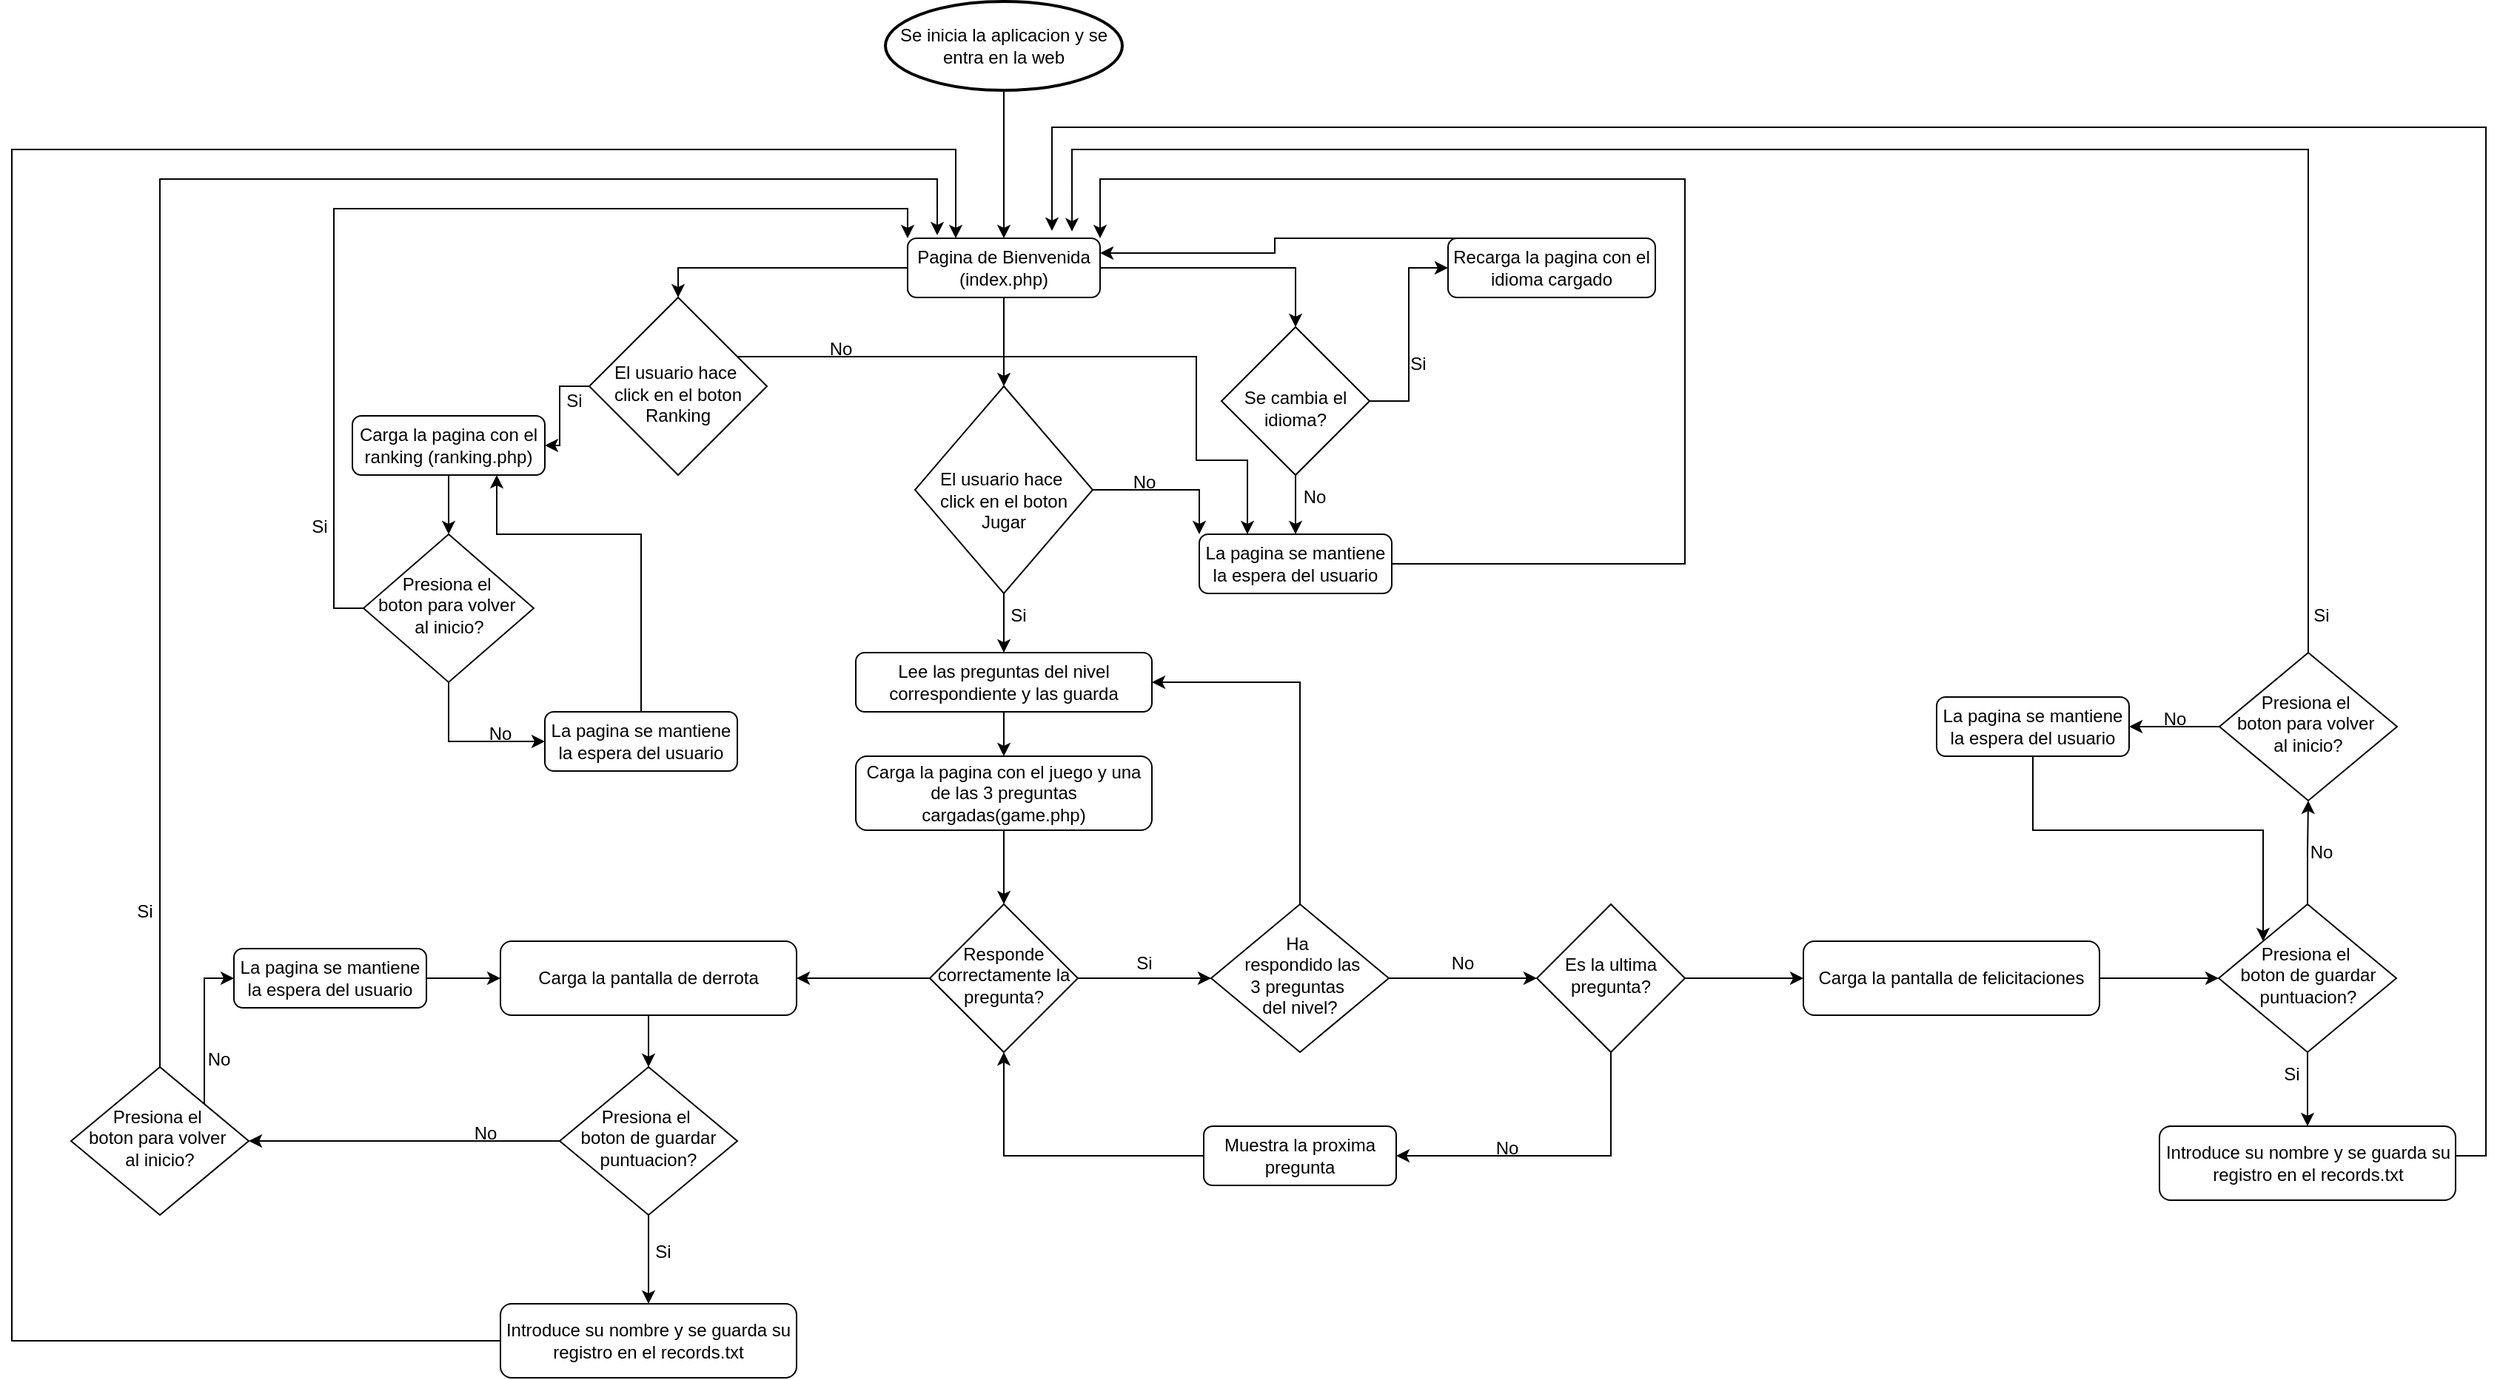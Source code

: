 <mxfile version="22.0.5" type="device">
  <diagram id="C5RBs43oDa-KdzZeNtuy" name="Page-1">
    <mxGraphModel dx="2193" dy="1867" grid="1" gridSize="10" guides="1" tooltips="1" connect="1" arrows="1" fold="1" page="1" pageScale="1" pageWidth="827" pageHeight="1169" math="0" shadow="0">
      <root>
        <mxCell id="WIyWlLk6GJQsqaUBKTNV-0" />
        <mxCell id="WIyWlLk6GJQsqaUBKTNV-1" parent="WIyWlLk6GJQsqaUBKTNV-0" />
        <mxCell id="jOGppjz87xmyUM8sD9id-5" value="" style="edgeStyle=orthogonalEdgeStyle;rounded=0;orthogonalLoop=1;jettySize=auto;html=1;" edge="1" parent="WIyWlLk6GJQsqaUBKTNV-1" source="jOGppjz87xmyUM8sD9id-0" target="jOGppjz87xmyUM8sD9id-3">
          <mxGeometry relative="1" as="geometry" />
        </mxCell>
        <mxCell id="jOGppjz87xmyUM8sD9id-27" value="" style="edgeStyle=orthogonalEdgeStyle;rounded=0;orthogonalLoop=1;jettySize=auto;html=1;" edge="1" parent="WIyWlLk6GJQsqaUBKTNV-1" source="jOGppjz87xmyUM8sD9id-0" target="jOGppjz87xmyUM8sD9id-18">
          <mxGeometry relative="1" as="geometry" />
        </mxCell>
        <mxCell id="jOGppjz87xmyUM8sD9id-0" value="&lt;div&gt;Pagina de Bienvenida&lt;/div&gt;&lt;div&gt;(index.php)&lt;br&gt;&lt;/div&gt;" style="rounded=1;whiteSpace=wrap;html=1;fontSize=12;glass=0;strokeWidth=1;shadow=0;" vertex="1" parent="WIyWlLk6GJQsqaUBKTNV-1">
          <mxGeometry x="355" y="160" width="130" height="40" as="geometry" />
        </mxCell>
        <mxCell id="jOGppjz87xmyUM8sD9id-2" value="" style="edgeStyle=orthogonalEdgeStyle;rounded=0;orthogonalLoop=1;jettySize=auto;html=1;" edge="1" parent="WIyWlLk6GJQsqaUBKTNV-1" source="jOGppjz87xmyUM8sD9id-1" target="jOGppjz87xmyUM8sD9id-0">
          <mxGeometry relative="1" as="geometry" />
        </mxCell>
        <mxCell id="jOGppjz87xmyUM8sD9id-1" value="Se inicia la aplicacion y se entra en la web" style="strokeWidth=2;html=1;shape=mxgraph.flowchart.start_1;whiteSpace=wrap;" vertex="1" parent="WIyWlLk6GJQsqaUBKTNV-1">
          <mxGeometry x="340" width="160" height="60" as="geometry" />
        </mxCell>
        <mxCell id="jOGppjz87xmyUM8sD9id-13" style="edgeStyle=orthogonalEdgeStyle;rounded=0;orthogonalLoop=1;jettySize=auto;html=1;exitX=1;exitY=0.5;exitDx=0;exitDy=0;entryX=0;entryY=0.5;entryDx=0;entryDy=0;" edge="1" parent="WIyWlLk6GJQsqaUBKTNV-1" source="jOGppjz87xmyUM8sD9id-3" target="jOGppjz87xmyUM8sD9id-12">
          <mxGeometry relative="1" as="geometry" />
        </mxCell>
        <mxCell id="jOGppjz87xmyUM8sD9id-16" value="" style="edgeStyle=orthogonalEdgeStyle;rounded=0;orthogonalLoop=1;jettySize=auto;html=1;" edge="1" parent="WIyWlLk6GJQsqaUBKTNV-1" source="jOGppjz87xmyUM8sD9id-3" target="jOGppjz87xmyUM8sD9id-15">
          <mxGeometry relative="1" as="geometry" />
        </mxCell>
        <mxCell id="jOGppjz87xmyUM8sD9id-3" value="&lt;div&gt;&lt;br&gt;&lt;/div&gt;&lt;div&gt;Se cambia el idioma?&lt;/div&gt;" style="rhombus;whiteSpace=wrap;html=1;shadow=0;fontFamily=Helvetica;fontSize=12;align=center;strokeWidth=1;spacing=6;spacingTop=-4;" vertex="1" parent="WIyWlLk6GJQsqaUBKTNV-1">
          <mxGeometry x="567" y="220" width="100" height="100" as="geometry" />
        </mxCell>
        <mxCell id="jOGppjz87xmyUM8sD9id-11" value="Si" style="text;html=1;strokeColor=none;fillColor=none;align=center;verticalAlign=middle;whiteSpace=wrap;rounded=0;" vertex="1" parent="WIyWlLk6GJQsqaUBKTNV-1">
          <mxGeometry x="670" y="230" width="60" height="30" as="geometry" />
        </mxCell>
        <mxCell id="jOGppjz87xmyUM8sD9id-14" style="edgeStyle=orthogonalEdgeStyle;rounded=0;orthogonalLoop=1;jettySize=auto;html=1;exitX=0.5;exitY=0;exitDx=0;exitDy=0;entryX=1;entryY=0.25;entryDx=0;entryDy=0;" edge="1" parent="WIyWlLk6GJQsqaUBKTNV-1" source="jOGppjz87xmyUM8sD9id-12" target="jOGppjz87xmyUM8sD9id-0">
          <mxGeometry relative="1" as="geometry">
            <Array as="points">
              <mxPoint x="603" y="160" />
              <mxPoint x="603" y="170" />
            </Array>
          </mxGeometry>
        </mxCell>
        <mxCell id="jOGppjz87xmyUM8sD9id-12" value="Recarga la pagina con el idioma cargado" style="rounded=1;whiteSpace=wrap;html=1;fontSize=12;glass=0;strokeWidth=1;shadow=0;" vertex="1" parent="WIyWlLk6GJQsqaUBKTNV-1">
          <mxGeometry x="720" y="160" width="140" height="40" as="geometry" />
        </mxCell>
        <mxCell id="jOGppjz87xmyUM8sD9id-30" style="edgeStyle=orthogonalEdgeStyle;rounded=0;orthogonalLoop=1;jettySize=auto;html=1;exitX=1;exitY=0.5;exitDx=0;exitDy=0;entryX=1;entryY=0;entryDx=0;entryDy=0;" edge="1" parent="WIyWlLk6GJQsqaUBKTNV-1" source="jOGppjz87xmyUM8sD9id-15" target="jOGppjz87xmyUM8sD9id-0">
          <mxGeometry relative="1" as="geometry">
            <Array as="points">
              <mxPoint x="880" y="380" />
              <mxPoint x="880" y="120" />
              <mxPoint x="485" y="120" />
            </Array>
          </mxGeometry>
        </mxCell>
        <mxCell id="jOGppjz87xmyUM8sD9id-15" value="La pagina se mantiene la espera del usuario" style="rounded=1;whiteSpace=wrap;html=1;fontSize=12;glass=0;strokeWidth=1;shadow=0;" vertex="1" parent="WIyWlLk6GJQsqaUBKTNV-1">
          <mxGeometry x="552" y="360" width="130" height="40" as="geometry" />
        </mxCell>
        <mxCell id="jOGppjz87xmyUM8sD9id-17" value="No" style="text;html=1;strokeColor=none;fillColor=none;align=center;verticalAlign=middle;whiteSpace=wrap;rounded=0;" vertex="1" parent="WIyWlLk6GJQsqaUBKTNV-1">
          <mxGeometry x="600" y="320" width="60" height="30" as="geometry" />
        </mxCell>
        <mxCell id="jOGppjz87xmyUM8sD9id-29" style="edgeStyle=orthogonalEdgeStyle;rounded=0;orthogonalLoop=1;jettySize=auto;html=1;exitX=1;exitY=0.5;exitDx=0;exitDy=0;entryX=0;entryY=0;entryDx=0;entryDy=0;" edge="1" parent="WIyWlLk6GJQsqaUBKTNV-1" source="jOGppjz87xmyUM8sD9id-18" target="jOGppjz87xmyUM8sD9id-15">
          <mxGeometry relative="1" as="geometry" />
        </mxCell>
        <mxCell id="jOGppjz87xmyUM8sD9id-59" style="edgeStyle=orthogonalEdgeStyle;rounded=0;orthogonalLoop=1;jettySize=auto;html=1;exitX=0.5;exitY=1;exitDx=0;exitDy=0;entryX=0.5;entryY=0;entryDx=0;entryDy=0;" edge="1" parent="WIyWlLk6GJQsqaUBKTNV-1" source="jOGppjz87xmyUM8sD9id-18" target="jOGppjz87xmyUM8sD9id-58">
          <mxGeometry relative="1" as="geometry" />
        </mxCell>
        <mxCell id="jOGppjz87xmyUM8sD9id-18" value="&lt;br&gt;&lt;div&gt;El usuario hace&amp;nbsp;&lt;/div&gt;&lt;div&gt;click en el boton Jugar&lt;/div&gt;" style="rhombus;whiteSpace=wrap;html=1;" vertex="1" parent="WIyWlLk6GJQsqaUBKTNV-1">
          <mxGeometry x="360" y="260" width="120" height="140" as="geometry" />
        </mxCell>
        <mxCell id="jOGppjz87xmyUM8sD9id-22" value="No" style="text;html=1;strokeColor=none;fillColor=none;align=center;verticalAlign=middle;whiteSpace=wrap;rounded=0;" vertex="1" parent="WIyWlLk6GJQsqaUBKTNV-1">
          <mxGeometry x="485" y="310" width="60" height="30" as="geometry" />
        </mxCell>
        <mxCell id="jOGppjz87xmyUM8sD9id-23" value="Si" style="text;html=1;strokeColor=none;fillColor=none;align=center;verticalAlign=middle;whiteSpace=wrap;rounded=0;" vertex="1" parent="WIyWlLk6GJQsqaUBKTNV-1">
          <mxGeometry x="400" y="400" width="60" height="30" as="geometry" />
        </mxCell>
        <mxCell id="jOGppjz87xmyUM8sD9id-43" value="" style="edgeStyle=orthogonalEdgeStyle;rounded=0;orthogonalLoop=1;jettySize=auto;html=1;" edge="1" parent="WIyWlLk6GJQsqaUBKTNV-1" source="jOGppjz87xmyUM8sD9id-24" target="jOGppjz87xmyUM8sD9id-42">
          <mxGeometry relative="1" as="geometry" />
        </mxCell>
        <mxCell id="jOGppjz87xmyUM8sD9id-24" value="Carga la pagina con el juego y una de las 3 preguntas cargadas(game.php)" style="rounded=1;whiteSpace=wrap;html=1;fontSize=12;glass=0;strokeWidth=1;shadow=0;" vertex="1" parent="WIyWlLk6GJQsqaUBKTNV-1">
          <mxGeometry x="320" y="510" width="200" height="50" as="geometry" />
        </mxCell>
        <mxCell id="jOGppjz87xmyUM8sD9id-39" value="" style="edgeStyle=orthogonalEdgeStyle;rounded=0;orthogonalLoop=1;jettySize=auto;html=1;" edge="1" parent="WIyWlLk6GJQsqaUBKTNV-1" source="jOGppjz87xmyUM8sD9id-33" target="jOGppjz87xmyUM8sD9id-38">
          <mxGeometry relative="1" as="geometry" />
        </mxCell>
        <mxCell id="jOGppjz87xmyUM8sD9id-83" style="edgeStyle=orthogonalEdgeStyle;rounded=0;orthogonalLoop=1;jettySize=auto;html=1;exitX=1;exitY=1;exitDx=0;exitDy=0;entryX=0.25;entryY=0;entryDx=0;entryDy=0;" edge="1" parent="WIyWlLk6GJQsqaUBKTNV-1" source="jOGppjz87xmyUM8sD9id-33" target="jOGppjz87xmyUM8sD9id-15">
          <mxGeometry relative="1" as="geometry">
            <Array as="points">
              <mxPoint x="230" y="240" />
              <mxPoint x="550" y="240" />
              <mxPoint x="550" y="310" />
              <mxPoint x="585" y="310" />
            </Array>
          </mxGeometry>
        </mxCell>
        <mxCell id="jOGppjz87xmyUM8sD9id-33" value="&lt;br&gt;&lt;div&gt;El usuario hace&amp;nbsp;&lt;/div&gt;&lt;div&gt;click en el boton Ranking&lt;/div&gt;" style="rhombus;whiteSpace=wrap;html=1;shadow=0;fontFamily=Helvetica;fontSize=12;align=center;strokeWidth=1;spacing=6;spacingTop=-4;" vertex="1" parent="WIyWlLk6GJQsqaUBKTNV-1">
          <mxGeometry x="140" y="200" width="120" height="120" as="geometry" />
        </mxCell>
        <mxCell id="jOGppjz87xmyUM8sD9id-35" value="No" style="text;html=1;strokeColor=none;fillColor=none;align=center;verticalAlign=middle;whiteSpace=wrap;rounded=0;" vertex="1" parent="WIyWlLk6GJQsqaUBKTNV-1">
          <mxGeometry x="280" y="220" width="60" height="30" as="geometry" />
        </mxCell>
        <mxCell id="jOGppjz87xmyUM8sD9id-90" value="" style="edgeStyle=orthogonalEdgeStyle;rounded=0;orthogonalLoop=1;jettySize=auto;html=1;" edge="1" parent="WIyWlLk6GJQsqaUBKTNV-1" source="jOGppjz87xmyUM8sD9id-38" target="jOGppjz87xmyUM8sD9id-89">
          <mxGeometry relative="1" as="geometry" />
        </mxCell>
        <mxCell id="jOGppjz87xmyUM8sD9id-38" value="Carga la pagina con el ranking (ranking.php)" style="rounded=1;whiteSpace=wrap;html=1;fontSize=12;glass=0;strokeWidth=1;shadow=0;" vertex="1" parent="WIyWlLk6GJQsqaUBKTNV-1">
          <mxGeometry x="-20" y="280" width="130" height="40" as="geometry" />
        </mxCell>
        <mxCell id="jOGppjz87xmyUM8sD9id-40" value="Si" style="text;html=1;strokeColor=none;fillColor=none;align=center;verticalAlign=middle;whiteSpace=wrap;rounded=0;" vertex="1" parent="WIyWlLk6GJQsqaUBKTNV-1">
          <mxGeometry x="100" y="255" width="60" height="30" as="geometry" />
        </mxCell>
        <mxCell id="jOGppjz87xmyUM8sD9id-54" style="edgeStyle=orthogonalEdgeStyle;rounded=0;orthogonalLoop=1;jettySize=auto;html=1;exitX=1;exitY=0.5;exitDx=0;exitDy=0;entryX=0;entryY=0.5;entryDx=0;entryDy=0;" edge="1" parent="WIyWlLk6GJQsqaUBKTNV-1" source="jOGppjz87xmyUM8sD9id-42" target="jOGppjz87xmyUM8sD9id-53">
          <mxGeometry relative="1" as="geometry" />
        </mxCell>
        <mxCell id="jOGppjz87xmyUM8sD9id-71" value="" style="edgeStyle=orthogonalEdgeStyle;rounded=0;orthogonalLoop=1;jettySize=auto;html=1;" edge="1" parent="WIyWlLk6GJQsqaUBKTNV-1" source="jOGppjz87xmyUM8sD9id-42" target="jOGppjz87xmyUM8sD9id-70">
          <mxGeometry relative="1" as="geometry" />
        </mxCell>
        <mxCell id="jOGppjz87xmyUM8sD9id-42" value="Responde correctamente la pregunta?" style="rhombus;whiteSpace=wrap;html=1;shadow=0;fontFamily=Helvetica;fontSize=12;align=center;strokeWidth=1;spacing=6;spacingTop=-4;" vertex="1" parent="WIyWlLk6GJQsqaUBKTNV-1">
          <mxGeometry x="370" y="610" width="100" height="100" as="geometry" />
        </mxCell>
        <mxCell id="jOGppjz87xmyUM8sD9id-64" style="edgeStyle=orthogonalEdgeStyle;rounded=0;orthogonalLoop=1;jettySize=auto;html=1;exitX=0.5;exitY=1;exitDx=0;exitDy=0;entryX=1;entryY=0.5;entryDx=0;entryDy=0;" edge="1" parent="WIyWlLk6GJQsqaUBKTNV-1" source="jOGppjz87xmyUM8sD9id-46" target="jOGppjz87xmyUM8sD9id-50">
          <mxGeometry relative="1" as="geometry" />
        </mxCell>
        <mxCell id="jOGppjz87xmyUM8sD9id-69" value="" style="edgeStyle=orthogonalEdgeStyle;rounded=0;orthogonalLoop=1;jettySize=auto;html=1;" edge="1" parent="WIyWlLk6GJQsqaUBKTNV-1" source="jOGppjz87xmyUM8sD9id-46" target="jOGppjz87xmyUM8sD9id-68">
          <mxGeometry relative="1" as="geometry" />
        </mxCell>
        <mxCell id="jOGppjz87xmyUM8sD9id-46" value="Es la ultima pregunta?" style="rhombus;whiteSpace=wrap;html=1;shadow=0;fontFamily=Helvetica;fontSize=12;align=center;strokeWidth=1;spacing=6;spacingTop=-4;" vertex="1" parent="WIyWlLk6GJQsqaUBKTNV-1">
          <mxGeometry x="780" y="610" width="100" height="100" as="geometry" />
        </mxCell>
        <mxCell id="jOGppjz87xmyUM8sD9id-47" value="Si" style="text;html=1;strokeColor=none;fillColor=none;align=center;verticalAlign=middle;whiteSpace=wrap;rounded=0;" vertex="1" parent="WIyWlLk6GJQsqaUBKTNV-1">
          <mxGeometry x="485" y="635" width="60" height="30" as="geometry" />
        </mxCell>
        <mxCell id="jOGppjz87xmyUM8sD9id-52" style="edgeStyle=orthogonalEdgeStyle;rounded=0;orthogonalLoop=1;jettySize=auto;html=1;exitX=0;exitY=0.5;exitDx=0;exitDy=0;entryX=0.5;entryY=1;entryDx=0;entryDy=0;" edge="1" parent="WIyWlLk6GJQsqaUBKTNV-1" source="jOGppjz87xmyUM8sD9id-50" target="jOGppjz87xmyUM8sD9id-42">
          <mxGeometry relative="1" as="geometry" />
        </mxCell>
        <mxCell id="jOGppjz87xmyUM8sD9id-50" value="Muestra la proxima pregunta" style="rounded=1;whiteSpace=wrap;html=1;fontSize=12;glass=0;strokeWidth=1;shadow=0;" vertex="1" parent="WIyWlLk6GJQsqaUBKTNV-1">
          <mxGeometry x="555" y="760" width="130" height="40" as="geometry" />
        </mxCell>
        <mxCell id="jOGppjz87xmyUM8sD9id-56" style="edgeStyle=orthogonalEdgeStyle;rounded=0;orthogonalLoop=1;jettySize=auto;html=1;exitX=1;exitY=0.5;exitDx=0;exitDy=0;entryX=0;entryY=0.5;entryDx=0;entryDy=0;" edge="1" parent="WIyWlLk6GJQsqaUBKTNV-1" source="jOGppjz87xmyUM8sD9id-53" target="jOGppjz87xmyUM8sD9id-46">
          <mxGeometry relative="1" as="geometry" />
        </mxCell>
        <mxCell id="jOGppjz87xmyUM8sD9id-65" style="edgeStyle=orthogonalEdgeStyle;rounded=0;orthogonalLoop=1;jettySize=auto;html=1;exitX=0.5;exitY=0;exitDx=0;exitDy=0;entryX=1;entryY=0.5;entryDx=0;entryDy=0;" edge="1" parent="WIyWlLk6GJQsqaUBKTNV-1" source="jOGppjz87xmyUM8sD9id-53" target="jOGppjz87xmyUM8sD9id-58">
          <mxGeometry relative="1" as="geometry" />
        </mxCell>
        <mxCell id="jOGppjz87xmyUM8sD9id-53" value="&lt;div&gt;Ha&amp;nbsp;&lt;/div&gt;&lt;div&gt;&amp;nbsp;respondido las&lt;/div&gt;&lt;div&gt;3 preguntas&amp;nbsp;&lt;/div&gt;&lt;div&gt;del nivel?&lt;/div&gt;" style="rhombus;whiteSpace=wrap;html=1;shadow=0;fontFamily=Helvetica;fontSize=12;align=center;strokeWidth=1;spacing=6;spacingTop=-4;" vertex="1" parent="WIyWlLk6GJQsqaUBKTNV-1">
          <mxGeometry x="560" y="610" width="120" height="100" as="geometry" />
        </mxCell>
        <mxCell id="jOGppjz87xmyUM8sD9id-61" value="" style="edgeStyle=orthogonalEdgeStyle;rounded=0;orthogonalLoop=1;jettySize=auto;html=1;" edge="1" parent="WIyWlLk6GJQsqaUBKTNV-1" source="jOGppjz87xmyUM8sD9id-58" target="jOGppjz87xmyUM8sD9id-24">
          <mxGeometry relative="1" as="geometry" />
        </mxCell>
        <mxCell id="jOGppjz87xmyUM8sD9id-58" value="Lee las preguntas del nivel correspondiente y las guarda" style="rounded=1;whiteSpace=wrap;html=1;fontSize=12;glass=0;strokeWidth=1;shadow=0;" vertex="1" parent="WIyWlLk6GJQsqaUBKTNV-1">
          <mxGeometry x="320" y="440" width="200" height="40" as="geometry" />
        </mxCell>
        <mxCell id="jOGppjz87xmyUM8sD9id-62" value="No" style="text;html=1;strokeColor=none;fillColor=none;align=center;verticalAlign=middle;whiteSpace=wrap;rounded=0;" vertex="1" parent="WIyWlLk6GJQsqaUBKTNV-1">
          <mxGeometry x="700" y="635" width="60" height="30" as="geometry" />
        </mxCell>
        <mxCell id="jOGppjz87xmyUM8sD9id-67" value="No" style="text;html=1;strokeColor=none;fillColor=none;align=center;verticalAlign=middle;whiteSpace=wrap;rounded=0;" vertex="1" parent="WIyWlLk6GJQsqaUBKTNV-1">
          <mxGeometry x="730" y="760" width="60" height="30" as="geometry" />
        </mxCell>
        <mxCell id="jOGppjz87xmyUM8sD9id-86" style="edgeStyle=orthogonalEdgeStyle;rounded=0;orthogonalLoop=1;jettySize=auto;html=1;exitX=1;exitY=0.5;exitDx=0;exitDy=0;entryX=0;entryY=0.5;entryDx=0;entryDy=0;" edge="1" parent="WIyWlLk6GJQsqaUBKTNV-1" source="jOGppjz87xmyUM8sD9id-68" target="jOGppjz87xmyUM8sD9id-84">
          <mxGeometry relative="1" as="geometry" />
        </mxCell>
        <mxCell id="jOGppjz87xmyUM8sD9id-68" value="Carga la pantalla de felicitaciones" style="rounded=1;whiteSpace=wrap;html=1;fontSize=12;glass=0;strokeWidth=1;shadow=0;" vertex="1" parent="WIyWlLk6GJQsqaUBKTNV-1">
          <mxGeometry x="960" y="635" width="200" height="50" as="geometry" />
        </mxCell>
        <mxCell id="jOGppjz87xmyUM8sD9id-74" value="" style="edgeStyle=orthogonalEdgeStyle;rounded=0;orthogonalLoop=1;jettySize=auto;html=1;" edge="1" parent="WIyWlLk6GJQsqaUBKTNV-1" source="jOGppjz87xmyUM8sD9id-70" target="jOGppjz87xmyUM8sD9id-73">
          <mxGeometry relative="1" as="geometry" />
        </mxCell>
        <mxCell id="jOGppjz87xmyUM8sD9id-70" value="Carga la pantalla de derrota" style="rounded=1;whiteSpace=wrap;html=1;fontSize=12;glass=0;strokeWidth=1;shadow=0;" vertex="1" parent="WIyWlLk6GJQsqaUBKTNV-1">
          <mxGeometry x="80" y="635" width="200" height="50" as="geometry" />
        </mxCell>
        <mxCell id="jOGppjz87xmyUM8sD9id-80" value="" style="edgeStyle=orthogonalEdgeStyle;rounded=0;orthogonalLoop=1;jettySize=auto;html=1;" edge="1" parent="WIyWlLk6GJQsqaUBKTNV-1" source="jOGppjz87xmyUM8sD9id-73">
          <mxGeometry relative="1" as="geometry">
            <mxPoint x="180" y="880" as="targetPoint" />
          </mxGeometry>
        </mxCell>
        <mxCell id="jOGppjz87xmyUM8sD9id-100" style="edgeStyle=orthogonalEdgeStyle;rounded=0;orthogonalLoop=1;jettySize=auto;html=1;exitX=0;exitY=0.5;exitDx=0;exitDy=0;entryX=1;entryY=0.5;entryDx=0;entryDy=0;" edge="1" parent="WIyWlLk6GJQsqaUBKTNV-1" source="jOGppjz87xmyUM8sD9id-73" target="jOGppjz87xmyUM8sD9id-99">
          <mxGeometry relative="1" as="geometry" />
        </mxCell>
        <mxCell id="jOGppjz87xmyUM8sD9id-73" value="&lt;div&gt;Presiona el&amp;nbsp;&lt;/div&gt;&lt;div&gt;boton de guardar puntuacion?&lt;/div&gt;" style="rhombus;whiteSpace=wrap;html=1;shadow=0;fontFamily=Helvetica;fontSize=12;align=center;strokeWidth=1;spacing=6;spacingTop=-4;" vertex="1" parent="WIyWlLk6GJQsqaUBKTNV-1">
          <mxGeometry x="120" y="720" width="120" height="100" as="geometry" />
        </mxCell>
        <mxCell id="jOGppjz87xmyUM8sD9id-107" style="edgeStyle=orthogonalEdgeStyle;rounded=0;orthogonalLoop=1;jettySize=auto;html=1;exitX=0;exitY=0.5;exitDx=0;exitDy=0;entryX=0.25;entryY=0;entryDx=0;entryDy=0;" edge="1" parent="WIyWlLk6GJQsqaUBKTNV-1" source="jOGppjz87xmyUM8sD9id-81" target="jOGppjz87xmyUM8sD9id-0">
          <mxGeometry relative="1" as="geometry">
            <Array as="points">
              <mxPoint x="-250" y="905" />
              <mxPoint x="-250" y="100" />
              <mxPoint x="388" y="100" />
            </Array>
          </mxGeometry>
        </mxCell>
        <mxCell id="jOGppjz87xmyUM8sD9id-81" value="Introduce su nombre y se guarda su registro en el records.txt" style="rounded=1;whiteSpace=wrap;html=1;fontSize=12;glass=0;strokeWidth=1;shadow=0;" vertex="1" parent="WIyWlLk6GJQsqaUBKTNV-1">
          <mxGeometry x="80" y="880" width="200" height="50" as="geometry" />
        </mxCell>
        <mxCell id="jOGppjz87xmyUM8sD9id-82" style="edgeStyle=orthogonalEdgeStyle;rounded=0;orthogonalLoop=1;jettySize=auto;html=1;exitX=0;exitY=0.5;exitDx=0;exitDy=0;entryX=0.5;entryY=0;entryDx=0;entryDy=0;" edge="1" parent="WIyWlLk6GJQsqaUBKTNV-1" source="jOGppjz87xmyUM8sD9id-0" target="jOGppjz87xmyUM8sD9id-33">
          <mxGeometry relative="1" as="geometry" />
        </mxCell>
        <mxCell id="jOGppjz87xmyUM8sD9id-87" style="edgeStyle=orthogonalEdgeStyle;rounded=0;orthogonalLoop=1;jettySize=auto;html=1;exitX=0.5;exitY=1;exitDx=0;exitDy=0;entryX=0.5;entryY=0;entryDx=0;entryDy=0;" edge="1" parent="WIyWlLk6GJQsqaUBKTNV-1" source="jOGppjz87xmyUM8sD9id-84" target="jOGppjz87xmyUM8sD9id-85">
          <mxGeometry relative="1" as="geometry" />
        </mxCell>
        <mxCell id="jOGppjz87xmyUM8sD9id-113" value="" style="edgeStyle=orthogonalEdgeStyle;rounded=0;orthogonalLoop=1;jettySize=auto;html=1;" edge="1" parent="WIyWlLk6GJQsqaUBKTNV-1" source="jOGppjz87xmyUM8sD9id-84" target="jOGppjz87xmyUM8sD9id-110">
          <mxGeometry relative="1" as="geometry" />
        </mxCell>
        <mxCell id="jOGppjz87xmyUM8sD9id-84" value="&lt;div&gt;Presiona el&amp;nbsp;&lt;/div&gt;&lt;div&gt;boton de guardar puntuacion?&lt;/div&gt;" style="rhombus;whiteSpace=wrap;html=1;shadow=0;fontFamily=Helvetica;fontSize=12;align=center;strokeWidth=1;spacing=6;spacingTop=-4;" vertex="1" parent="WIyWlLk6GJQsqaUBKTNV-1">
          <mxGeometry x="1240.5" y="610" width="120" height="100" as="geometry" />
        </mxCell>
        <mxCell id="jOGppjz87xmyUM8sD9id-108" style="edgeStyle=orthogonalEdgeStyle;rounded=0;orthogonalLoop=1;jettySize=auto;html=1;exitX=1;exitY=0.5;exitDx=0;exitDy=0;entryX=0.75;entryY=0;entryDx=0;entryDy=0;" edge="1" parent="WIyWlLk6GJQsqaUBKTNV-1">
          <mxGeometry relative="1" as="geometry">
            <mxPoint x="1400.5" y="780" as="sourcePoint" />
            <mxPoint x="452.5" y="155" as="targetPoint" />
            <Array as="points">
              <mxPoint x="1421" y="780" />
              <mxPoint x="1421" y="85" />
              <mxPoint x="453" y="85" />
            </Array>
          </mxGeometry>
        </mxCell>
        <mxCell id="jOGppjz87xmyUM8sD9id-85" value="Introduce su nombre y se guarda su registro en el records.txt" style="rounded=1;whiteSpace=wrap;html=1;fontSize=12;glass=0;strokeWidth=1;shadow=0;" vertex="1" parent="WIyWlLk6GJQsqaUBKTNV-1">
          <mxGeometry x="1200.5" y="760" width="200" height="50" as="geometry" />
        </mxCell>
        <mxCell id="jOGppjz87xmyUM8sD9id-91" style="edgeStyle=orthogonalEdgeStyle;rounded=0;orthogonalLoop=1;jettySize=auto;html=1;exitX=0;exitY=0.5;exitDx=0;exitDy=0;entryX=0;entryY=0;entryDx=0;entryDy=0;" edge="1" parent="WIyWlLk6GJQsqaUBKTNV-1" source="jOGppjz87xmyUM8sD9id-89" target="jOGppjz87xmyUM8sD9id-0">
          <mxGeometry relative="1" as="geometry" />
        </mxCell>
        <mxCell id="jOGppjz87xmyUM8sD9id-93" style="edgeStyle=orthogonalEdgeStyle;rounded=0;orthogonalLoop=1;jettySize=auto;html=1;exitX=0.5;exitY=1;exitDx=0;exitDy=0;entryX=0;entryY=0.5;entryDx=0;entryDy=0;" edge="1" parent="WIyWlLk6GJQsqaUBKTNV-1" source="jOGppjz87xmyUM8sD9id-89" target="jOGppjz87xmyUM8sD9id-92">
          <mxGeometry relative="1" as="geometry" />
        </mxCell>
        <mxCell id="jOGppjz87xmyUM8sD9id-89" value="&lt;div&gt;Presiona el&amp;nbsp;&lt;/div&gt;&lt;div&gt;boton para volver&amp;nbsp;&lt;/div&gt;&lt;div&gt;al inicio?&lt;/div&gt;" style="rhombus;whiteSpace=wrap;html=1;shadow=0;fontFamily=Helvetica;fontSize=12;align=center;strokeWidth=1;spacing=6;spacingTop=-4;" vertex="1" parent="WIyWlLk6GJQsqaUBKTNV-1">
          <mxGeometry x="-12.5" y="360" width="115" height="100" as="geometry" />
        </mxCell>
        <mxCell id="jOGppjz87xmyUM8sD9id-94" style="edgeStyle=orthogonalEdgeStyle;rounded=0;orthogonalLoop=1;jettySize=auto;html=1;exitX=0.5;exitY=0;exitDx=0;exitDy=0;entryX=0.75;entryY=1;entryDx=0;entryDy=0;" edge="1" parent="WIyWlLk6GJQsqaUBKTNV-1" source="jOGppjz87xmyUM8sD9id-92" target="jOGppjz87xmyUM8sD9id-38">
          <mxGeometry relative="1" as="geometry">
            <Array as="points">
              <mxPoint x="175" y="360" />
              <mxPoint x="78" y="360" />
            </Array>
          </mxGeometry>
        </mxCell>
        <mxCell id="jOGppjz87xmyUM8sD9id-92" value="La pagina se mantiene la espera del usuario" style="rounded=1;whiteSpace=wrap;html=1;fontSize=12;glass=0;strokeWidth=1;shadow=0;" vertex="1" parent="WIyWlLk6GJQsqaUBKTNV-1">
          <mxGeometry x="110" y="480" width="130" height="40" as="geometry" />
        </mxCell>
        <mxCell id="jOGppjz87xmyUM8sD9id-95" value="Si" style="text;html=1;strokeColor=none;fillColor=none;align=center;verticalAlign=middle;whiteSpace=wrap;rounded=0;" vertex="1" parent="WIyWlLk6GJQsqaUBKTNV-1">
          <mxGeometry x="160" y="830" width="60" height="30" as="geometry" />
        </mxCell>
        <mxCell id="jOGppjz87xmyUM8sD9id-96" value="No" style="text;html=1;strokeColor=none;fillColor=none;align=center;verticalAlign=middle;whiteSpace=wrap;rounded=0;" vertex="1" parent="WIyWlLk6GJQsqaUBKTNV-1">
          <mxGeometry x="40" y="750" width="60" height="30" as="geometry" />
        </mxCell>
        <mxCell id="jOGppjz87xmyUM8sD9id-97" value="No" style="text;html=1;strokeColor=none;fillColor=none;align=center;verticalAlign=middle;whiteSpace=wrap;rounded=0;" vertex="1" parent="WIyWlLk6GJQsqaUBKTNV-1">
          <mxGeometry x="50" y="480" width="60" height="30" as="geometry" />
        </mxCell>
        <mxCell id="jOGppjz87xmyUM8sD9id-98" value="Si" style="text;html=1;strokeColor=none;fillColor=none;align=center;verticalAlign=middle;whiteSpace=wrap;rounded=0;" vertex="1" parent="WIyWlLk6GJQsqaUBKTNV-1">
          <mxGeometry x="-72.5" y="340" width="60" height="30" as="geometry" />
        </mxCell>
        <mxCell id="jOGppjz87xmyUM8sD9id-101" style="edgeStyle=orthogonalEdgeStyle;rounded=0;orthogonalLoop=1;jettySize=auto;html=1;entryX=0.154;entryY=-0.05;entryDx=0;entryDy=0;entryPerimeter=0;exitX=0.5;exitY=0;exitDx=0;exitDy=0;" edge="1" parent="WIyWlLk6GJQsqaUBKTNV-1" source="jOGppjz87xmyUM8sD9id-99" target="jOGppjz87xmyUM8sD9id-0">
          <mxGeometry relative="1" as="geometry">
            <Array as="points">
              <mxPoint x="-150" y="120" />
              <mxPoint x="375" y="120" />
            </Array>
          </mxGeometry>
        </mxCell>
        <mxCell id="jOGppjz87xmyUM8sD9id-103" style="edgeStyle=orthogonalEdgeStyle;rounded=0;orthogonalLoop=1;jettySize=auto;html=1;exitX=1;exitY=0;exitDx=0;exitDy=0;entryX=0;entryY=0.5;entryDx=0;entryDy=0;" edge="1" parent="WIyWlLk6GJQsqaUBKTNV-1" source="jOGppjz87xmyUM8sD9id-99" target="jOGppjz87xmyUM8sD9id-102">
          <mxGeometry relative="1" as="geometry" />
        </mxCell>
        <mxCell id="jOGppjz87xmyUM8sD9id-99" value="&lt;div&gt;Presiona el&amp;nbsp;&lt;/div&gt;&lt;div&gt;boton para volver&amp;nbsp;&lt;/div&gt;&lt;div&gt;al inicio?&lt;/div&gt;" style="rhombus;whiteSpace=wrap;html=1;shadow=0;fontFamily=Helvetica;fontSize=12;align=center;strokeWidth=1;spacing=6;spacingTop=-4;" vertex="1" parent="WIyWlLk6GJQsqaUBKTNV-1">
          <mxGeometry x="-210" y="720" width="120" height="100" as="geometry" />
        </mxCell>
        <mxCell id="jOGppjz87xmyUM8sD9id-104" style="edgeStyle=orthogonalEdgeStyle;rounded=0;orthogonalLoop=1;jettySize=auto;html=1;exitX=1;exitY=0.5;exitDx=0;exitDy=0;entryX=0;entryY=0.5;entryDx=0;entryDy=0;" edge="1" parent="WIyWlLk6GJQsqaUBKTNV-1" source="jOGppjz87xmyUM8sD9id-102" target="jOGppjz87xmyUM8sD9id-70">
          <mxGeometry relative="1" as="geometry" />
        </mxCell>
        <mxCell id="jOGppjz87xmyUM8sD9id-102" value="La pagina se mantiene la espera del usuario" style="rounded=1;whiteSpace=wrap;html=1;fontSize=12;glass=0;strokeWidth=1;shadow=0;" vertex="1" parent="WIyWlLk6GJQsqaUBKTNV-1">
          <mxGeometry x="-100" y="640" width="130" height="40" as="geometry" />
        </mxCell>
        <mxCell id="jOGppjz87xmyUM8sD9id-105" value="No" style="text;html=1;strokeColor=none;fillColor=none;align=center;verticalAlign=middle;whiteSpace=wrap;rounded=0;" vertex="1" parent="WIyWlLk6GJQsqaUBKTNV-1">
          <mxGeometry x="-140" y="700" width="60" height="30" as="geometry" />
        </mxCell>
        <mxCell id="jOGppjz87xmyUM8sD9id-106" value="Si" style="text;html=1;strokeColor=none;fillColor=none;align=center;verticalAlign=middle;whiteSpace=wrap;rounded=0;" vertex="1" parent="WIyWlLk6GJQsqaUBKTNV-1">
          <mxGeometry x="-190" y="600" width="60" height="30" as="geometry" />
        </mxCell>
        <mxCell id="jOGppjz87xmyUM8sD9id-109" value="Si" style="text;html=1;strokeColor=none;fillColor=none;align=center;verticalAlign=middle;whiteSpace=wrap;rounded=0;" vertex="1" parent="WIyWlLk6GJQsqaUBKTNV-1">
          <mxGeometry x="1260" y="710" width="60" height="30" as="geometry" />
        </mxCell>
        <mxCell id="jOGppjz87xmyUM8sD9id-114" value="" style="edgeStyle=orthogonalEdgeStyle;rounded=0;orthogonalLoop=1;jettySize=auto;html=1;" edge="1" parent="WIyWlLk6GJQsqaUBKTNV-1" source="jOGppjz87xmyUM8sD9id-110" target="jOGppjz87xmyUM8sD9id-111">
          <mxGeometry relative="1" as="geometry" />
        </mxCell>
        <mxCell id="jOGppjz87xmyUM8sD9id-110" value="&lt;div&gt;Presiona el&amp;nbsp;&lt;/div&gt;&lt;div&gt;boton para volver&amp;nbsp;&lt;/div&gt;&lt;div&gt;al inicio?&lt;/div&gt;" style="rhombus;whiteSpace=wrap;html=1;shadow=0;fontFamily=Helvetica;fontSize=12;align=center;strokeWidth=1;spacing=6;spacingTop=-4;" vertex="1" parent="WIyWlLk6GJQsqaUBKTNV-1">
          <mxGeometry x="1241" y="440" width="120" height="100" as="geometry" />
        </mxCell>
        <mxCell id="jOGppjz87xmyUM8sD9id-115" style="edgeStyle=orthogonalEdgeStyle;rounded=0;orthogonalLoop=1;jettySize=auto;html=1;exitX=0.5;exitY=1;exitDx=0;exitDy=0;entryX=0;entryY=0;entryDx=0;entryDy=0;" edge="1" parent="WIyWlLk6GJQsqaUBKTNV-1" source="jOGppjz87xmyUM8sD9id-111" target="jOGppjz87xmyUM8sD9id-84">
          <mxGeometry relative="1" as="geometry" />
        </mxCell>
        <mxCell id="jOGppjz87xmyUM8sD9id-111" value="La pagina se mantiene la espera del usuario" style="rounded=1;whiteSpace=wrap;html=1;fontSize=12;glass=0;strokeWidth=1;shadow=0;" vertex="1" parent="WIyWlLk6GJQsqaUBKTNV-1">
          <mxGeometry x="1050" y="470" width="130" height="40" as="geometry" />
        </mxCell>
        <mxCell id="jOGppjz87xmyUM8sD9id-116" style="edgeStyle=orthogonalEdgeStyle;rounded=0;orthogonalLoop=1;jettySize=auto;html=1;exitX=0.5;exitY=0;exitDx=0;exitDy=0;entryX=0.854;entryY=-0.115;entryDx=0;entryDy=0;entryPerimeter=0;" edge="1" parent="WIyWlLk6GJQsqaUBKTNV-1" source="jOGppjz87xmyUM8sD9id-110" target="jOGppjz87xmyUM8sD9id-0">
          <mxGeometry relative="1" as="geometry">
            <Array as="points">
              <mxPoint x="1301" y="100" />
              <mxPoint x="466" y="100" />
            </Array>
          </mxGeometry>
        </mxCell>
        <mxCell id="jOGppjz87xmyUM8sD9id-117" value="Si" style="text;html=1;strokeColor=none;fillColor=none;align=center;verticalAlign=middle;whiteSpace=wrap;rounded=0;" vertex="1" parent="WIyWlLk6GJQsqaUBKTNV-1">
          <mxGeometry x="1280" y="400" width="60" height="30" as="geometry" />
        </mxCell>
        <mxCell id="jOGppjz87xmyUM8sD9id-119" value="No" style="text;html=1;strokeColor=none;fillColor=none;align=center;verticalAlign=middle;whiteSpace=wrap;rounded=0;" vertex="1" parent="WIyWlLk6GJQsqaUBKTNV-1">
          <mxGeometry x="1280" y="560" width="60" height="30" as="geometry" />
        </mxCell>
        <mxCell id="jOGppjz87xmyUM8sD9id-120" value="No" style="text;html=1;strokeColor=none;fillColor=none;align=center;verticalAlign=middle;whiteSpace=wrap;rounded=0;" vertex="1" parent="WIyWlLk6GJQsqaUBKTNV-1">
          <mxGeometry x="1181" y="470" width="60" height="30" as="geometry" />
        </mxCell>
      </root>
    </mxGraphModel>
  </diagram>
</mxfile>
